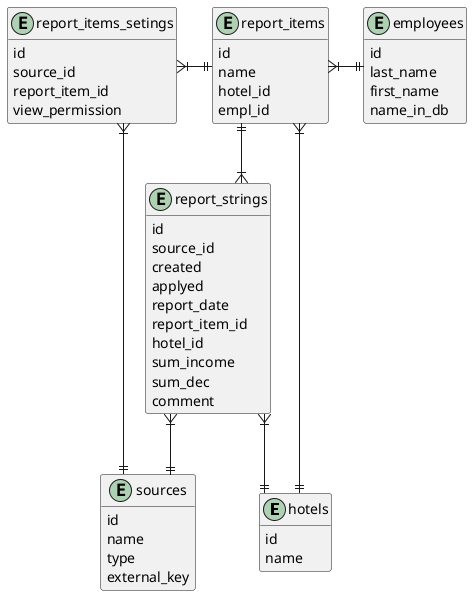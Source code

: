 @startuml concept_model

skinparam linetype ortho
hide methods


' Справочник Отели
entity hotels{
    id
    name
} 
' Справочник источники
entity sources{
    id
    name
    type /' тип источника 1 - отчет подотчетника, 2 - клиент банка и тд '/
    external_key /' информация для идентификации источника '/
}
' Статьи отчетов
entity report_items{
    id
    name
    hotel_id
    empl_id
}

' Сотрудники
entity employees{
    id
    last_name
    first_name
    name_in_db
}

' Строки отчетов
entity report_strings{
    id
    source_id
    created /' Момент добавления строки в отчет'/
    applyed /' Момент добавления в исторические строки '/
    report_date /' Отчетный период дата без времени'/
    report_item_id
    hotel_id
    sum_income /' Сумма приход '/
    sum_dec /' Сумма расход '/
    comment
}
' Настройка доступных статей
entity report_items_setings{
    id
    source_id
    report_item_id
    view_permission  /' Boolean '/
}


hotels ||-u-|{ report_strings
sources ||-u-|{ report_strings
report_items ||-d-|{ report_strings

hotels ||-d-|{ report_items
employees ||-l-|{ report_items

sources ||-|{ report_items_setings
report_items ||-l-|{ report_items_setings

@enduml